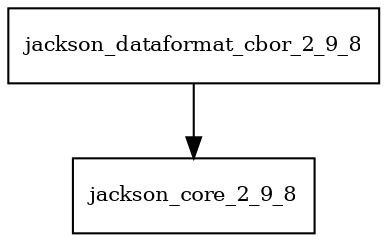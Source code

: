 digraph jackson_dataformat_cbor_2_9_8_dependencies {
  node [shape = box, fontsize=10.0];
  jackson_dataformat_cbor_2_9_8 -> jackson_core_2_9_8;
}
